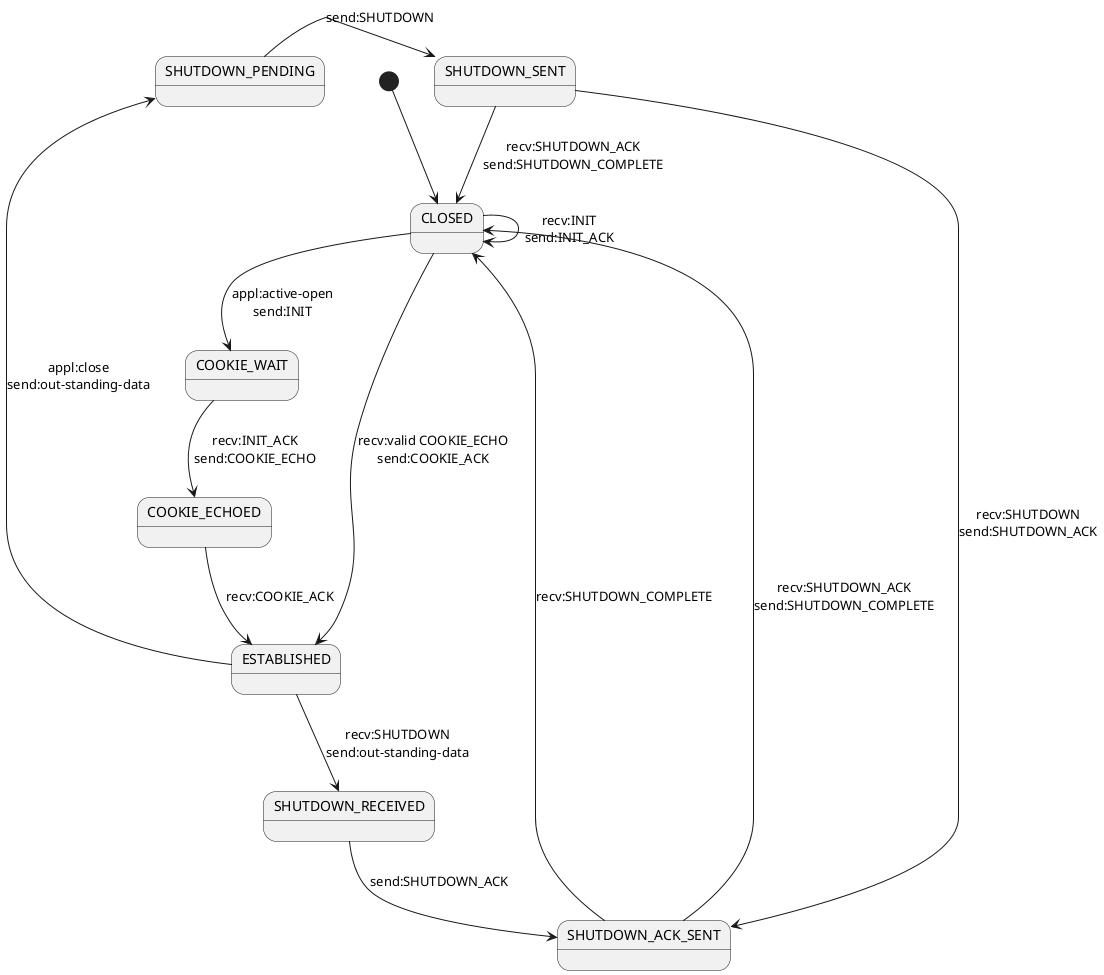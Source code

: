 @startuml

[*] --> CLOSED

'server recv client's INIT and send back INIT_ACK, but remaining CLOSED state
CLOSED --> CLOSED : recv:INIT\nsend:INIT_ACK

'client open a sctp connection
CLOSED --> COOKIE_WAIT : appl:active-open\nsend:INIT

'client recv server's response for INIT, send COOKIE_ECHO and wait.
COOKIE_WAIT --> COOKIE_ECHOED : recv:INIT_ACK\nsend:COOKIE_ECHO

'server recv a valid client's COOKIE_ECHO(before has sent INIT),
'server then send COOKIE_ACK, wait for client response.
CLOSED --> ESTABLISHED : recv:valid COOKIE_ECHO\nsend:COOKIE_ACK

'client recv server's COOKIE_ACK for previous sent COOKIE_ECHO response,
'enter normal communication state
COOKIE_ECHOED --> ESTABLISHED : recv:COOKIE_ACK

'client active close this sctp connection, send all remaining out-standing-data
ESTABLISHED --> SHUTDOWN_PENDING : appl:close\nsend:out-standing-data

'client has sent all remaining out-standing-data, send SHUTDOWN to server
SHUTDOWN_PENDING -> SHUTDOWN_SENT : send:SHUTDOWN

'server recv client's SHUTDOWN, send all remaining out-standing-data
ESTABLISHED --> SHUTDOWN_RECEIVED : recv:SHUTDOWN\nsend:out-standing-data

'server has sent all remaining out-standing-data,
'send SHUTDOWN_ACK as client's SHUTDOWN response
SHUTDOWN_RECEIVED --> SHUTDOWN_ACK_SENT : send:SHUTDOWN_ACK

'client recv server's SHUTDOWN_ACK as response of previous sent SHUTDOWN
'and sent SHUTDOWN_COMPLETE as final response to server
SHUTDOWN_SENT --> CLOSED : recv:SHUTDOWN_ACK\nsend:SHUTDOWN_COMPLETE

'server recv client's SHUTDOWN_COMPLETE as final msg
SHUTDOWN_ACK_SENT --> CLOSED : recv:SHUTDOWN_COMPLETE
SHUTDOWN_ACK_SENT --> CLOSED : recv:SHUTDOWN_ACK\nsend:SHUTDOWN_COMPLETE

'make up for special cases: both shutdown

'both client/server try to shutdown at same time, enter final state: SHUTDOWN_ACK_SENT
SHUTDOWN_SENT --> SHUTDOWN_ACK_SENT : recv:SHUTDOWN\nsend:SHUTDOWN_ACK

@enduml